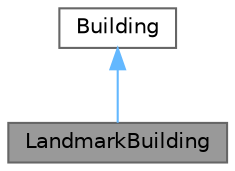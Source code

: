 digraph "LandmarkBuilding"
{
 // LATEX_PDF_SIZE
  bgcolor="transparent";
  edge [fontname=Helvetica,fontsize=10,labelfontname=Helvetica,labelfontsize=10];
  node [fontname=Helvetica,fontsize=10,shape=box,height=0.2,width=0.4];
  Node1 [id="Node000001",label="LandmarkBuilding",height=0.2,width=0.4,color="gray40", fillcolor="grey60", style="filled", fontcolor="black",tooltip="Represents a landmark building with specific attributes and behaviors."];
  Node2 -> Node1 [id="edge1_Node000001_Node000002",dir="back",color="steelblue1",style="solid",tooltip=" "];
  Node2 [id="Node000002",label="Building",height=0.2,width=0.4,color="gray40", fillcolor="white", style="filled",URL="$classBuilding.html",tooltip="Represents a building with various properties and job management capabilities."];
}
